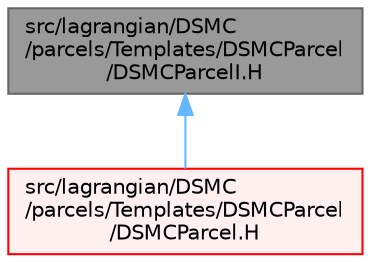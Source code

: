 digraph "src/lagrangian/DSMC/parcels/Templates/DSMCParcel/DSMCParcelI.H"
{
 // LATEX_PDF_SIZE
  bgcolor="transparent";
  edge [fontname=Helvetica,fontsize=10,labelfontname=Helvetica,labelfontsize=10];
  node [fontname=Helvetica,fontsize=10,shape=box,height=0.2,width=0.4];
  Node1 [id="Node000001",label="src/lagrangian/DSMC\l/parcels/Templates/DSMCParcel\l/DSMCParcelI.H",height=0.2,width=0.4,color="gray40", fillcolor="grey60", style="filled", fontcolor="black",tooltip=" "];
  Node1 -> Node2 [id="edge1_Node000001_Node000002",dir="back",color="steelblue1",style="solid",tooltip=" "];
  Node2 [id="Node000002",label="src/lagrangian/DSMC\l/parcels/Templates/DSMCParcel\l/DSMCParcel.H",height=0.2,width=0.4,color="red", fillcolor="#FFF0F0", style="filled",URL="$DSMCParcel_8H.html",tooltip=" "];
}
